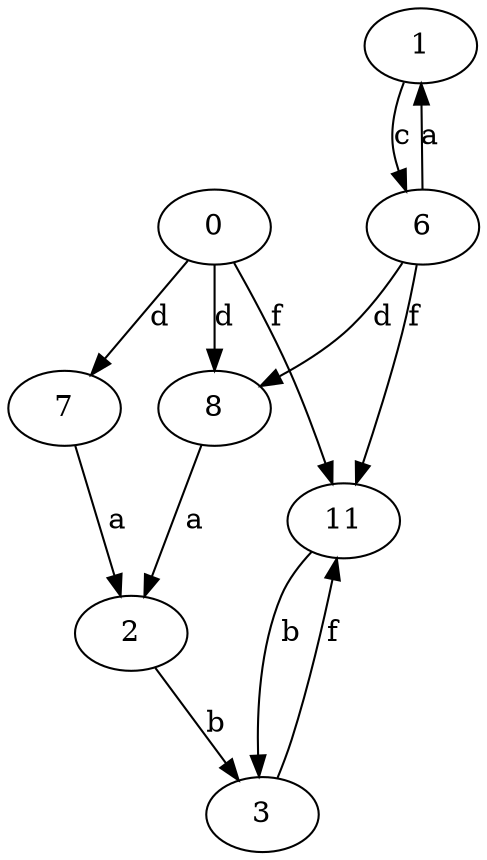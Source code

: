 strict digraph  {
1;
2;
3;
0;
6;
7;
8;
11;
1 -> 6  [label=c];
2 -> 3  [label=b];
3 -> 11  [label=f];
0 -> 7  [label=d];
0 -> 8  [label=d];
0 -> 11  [label=f];
6 -> 1  [label=a];
6 -> 8  [label=d];
6 -> 11  [label=f];
7 -> 2  [label=a];
8 -> 2  [label=a];
11 -> 3  [label=b];
}
